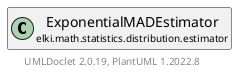 @startuml
    remove .*\.(Instance|Par|Parameterizer|Factory)$
    set namespaceSeparator none
    hide empty fields
    hide empty methods

    class "<size:14>ExponentialMADEstimator.Par\n<size:10>elki.math.statistics.distribution.estimator" as elki.math.statistics.distribution.estimator.ExponentialMADEstimator.Par [[ExponentialMADEstimator.Par.html]] {
        +make(): ExponentialMADEstimator
    }

    interface "<size:14>Parameterizer\n<size:10>elki.utilities.optionhandling" as elki.utilities.optionhandling.Parameterizer [[../../../../utilities/optionhandling/Parameterizer.html]] {
        {abstract} +make(): Object
    }
    class "<size:14>ExponentialMADEstimator\n<size:10>elki.math.statistics.distribution.estimator" as elki.math.statistics.distribution.estimator.ExponentialMADEstimator [[ExponentialMADEstimator.html]]

    elki.utilities.optionhandling.Parameterizer <|.. elki.math.statistics.distribution.estimator.ExponentialMADEstimator.Par
    elki.math.statistics.distribution.estimator.ExponentialMADEstimator +-- elki.math.statistics.distribution.estimator.ExponentialMADEstimator.Par

    center footer UMLDoclet 2.0.19, PlantUML 1.2022.8
@enduml
